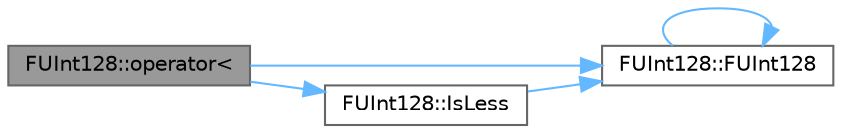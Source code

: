 digraph "FUInt128::operator&lt;"
{
 // INTERACTIVE_SVG=YES
 // LATEX_PDF_SIZE
  bgcolor="transparent";
  edge [fontname=Helvetica,fontsize=10,labelfontname=Helvetica,labelfontsize=10];
  node [fontname=Helvetica,fontsize=10,shape=box,height=0.2,width=0.4];
  rankdir="LR";
  Node1 [id="Node000001",label="FUInt128::operator\<",height=0.2,width=0.4,color="gray40", fillcolor="grey60", style="filled", fontcolor="black",tooltip=" "];
  Node1 -> Node2 [id="edge1_Node000001_Node000002",color="steelblue1",style="solid",tooltip=" "];
  Node2 [id="Node000002",label="FUInt128::FUInt128",height=0.2,width=0.4,color="grey40", fillcolor="white", style="filled",URL="$d2/d3f/classFUInt128.html#afcfac799ccf20d7f78b93274b2530cde",tooltip="Default constructors."];
  Node2 -> Node2 [id="edge2_Node000002_Node000002",color="steelblue1",style="solid",tooltip=" "];
  Node1 -> Node3 [id="edge3_Node000001_Node000003",color="steelblue1",style="solid",tooltip=" "];
  Node3 [id="Node000003",label="FUInt128::IsLess",height=0.2,width=0.4,color="grey40", fillcolor="white", style="filled",URL="$d2/d3f/classFUInt128.html#a6400cd4e33a2b00d55fb63cd953d2169",tooltip="this < Other"];
  Node3 -> Node2 [id="edge4_Node000003_Node000002",color="steelblue1",style="solid",tooltip=" "];
}
